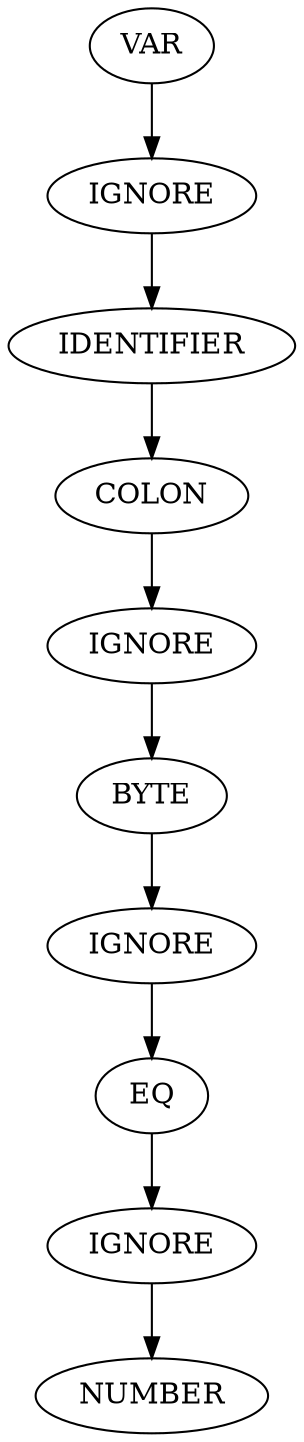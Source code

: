 // Line 1: var x: byte = 10
digraph {
	0 [label=VAR]
	1 [label=IGNORE]
	0 -> 1
	2 [label=IDENTIFIER]
	1 -> 2
	3 [label=COLON]
	2 -> 3
	4 [label=IGNORE]
	3 -> 4
	5 [label=BYTE]
	4 -> 5
	6 [label=IGNORE]
	5 -> 6
	7 [label=EQ]
	6 -> 7
	8 [label=IGNORE]
	7 -> 8
	9 [label=NUMBER]
	8 -> 9
}
